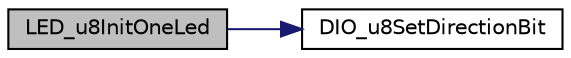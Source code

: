 digraph "LED_u8InitOneLed"
{
 // LATEX_PDF_SIZE
  edge [fontname="Helvetica",fontsize="10",labelfontname="Helvetica",labelfontsize="10"];
  node [fontname="Helvetica",fontsize="10",shape=record];
  rankdir="LR";
  Node1 [label="LED_u8InitOneLed",height=0.2,width=0.4,color="black", fillcolor="grey75", style="filled", fontcolor="black",tooltip="Prototype : u8 LED_u8InitOneLed(u8 u8Reg,u8 u8Bit); Description : Initialize one LED on specific port..."];
  Node1 -> Node2 [color="midnightblue",fontsize="10",style="solid",fontname="Helvetica"];
  Node2 [label="DIO_u8SetDirectionBit",height=0.2,width=0.4,color="black", fillcolor="white", style="filled",URL="$d2/d61/_d_i_o___interface_8h.html#a70816d064e56daeac2ba114ae81539d0",tooltip="Prototype : u8 DIO_u8SetDirectionBit(u8 u8Reg,u8 u8Bit,u8 u8Status); Description : Set direction of o..."];
}
